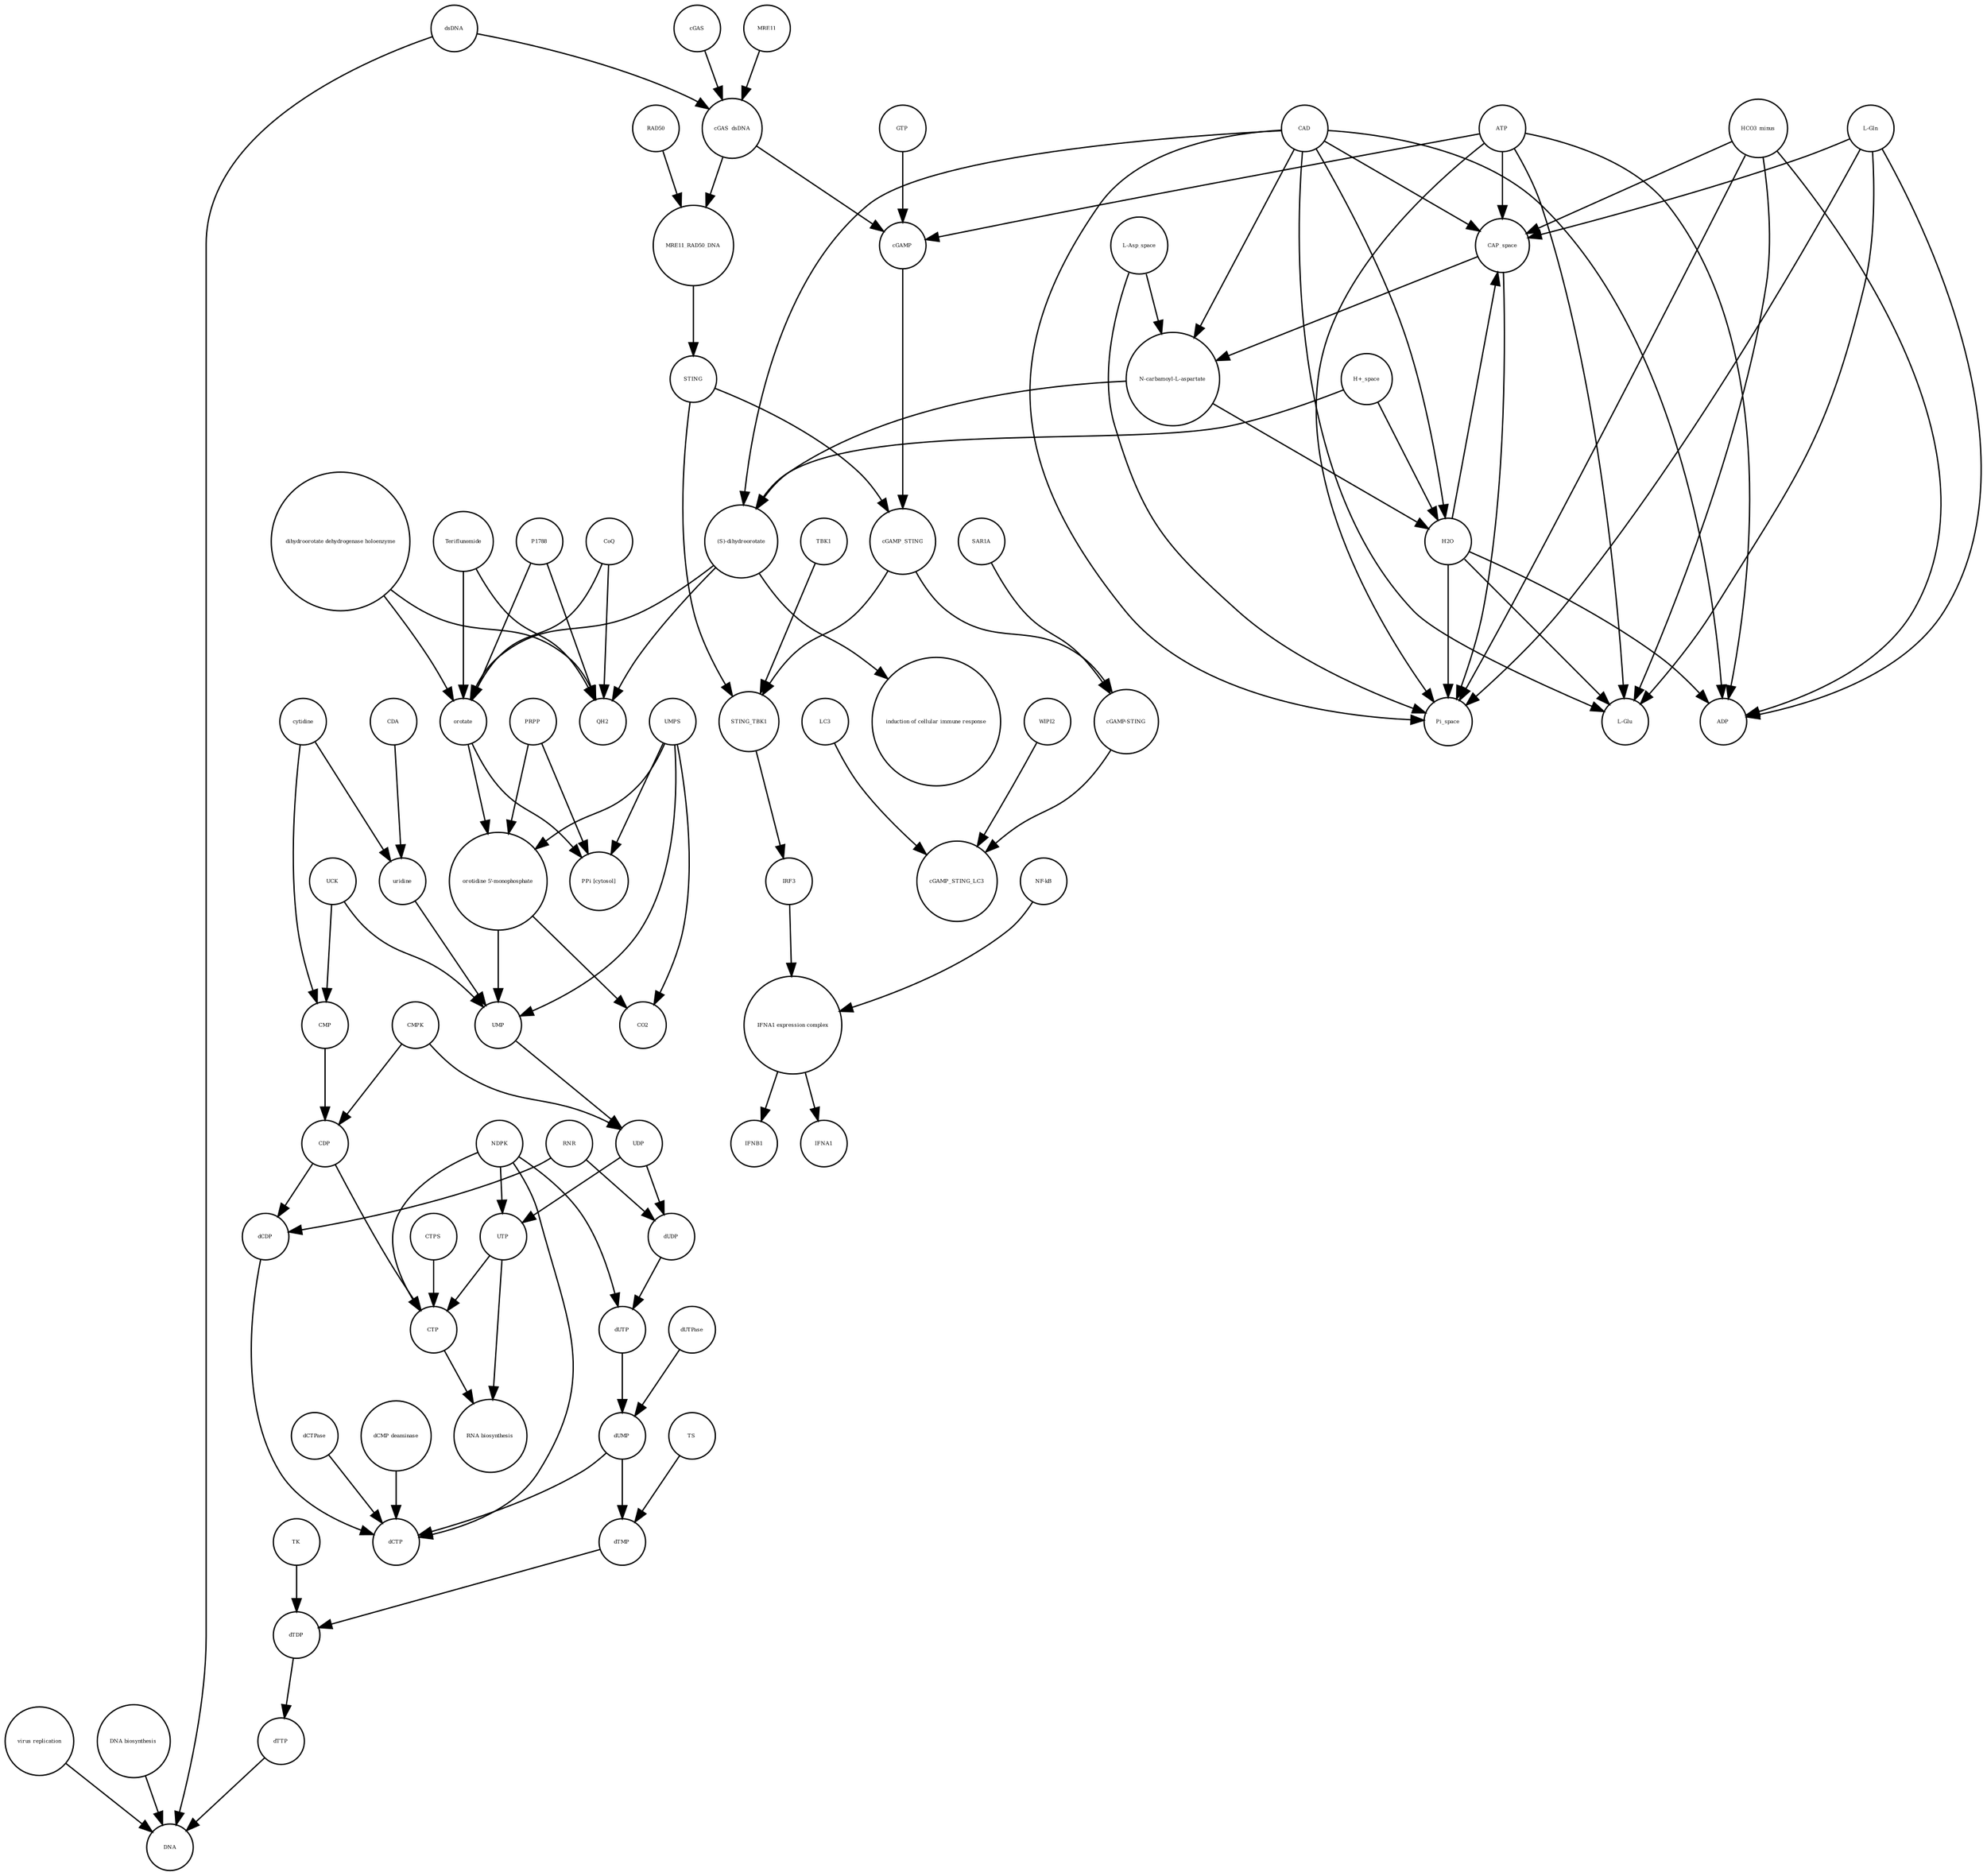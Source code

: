 strict digraph  {
UTP [annotation="", bipartite=0, cls="simple chemical", fontsize=4, label=UTP, shape=circle];
"RNA biosynthesis" [annotation="urn_miriam_obo.go_GO%3A0032774", bipartite=0, cls=phenotype, fontsize=4, label="RNA biosynthesis", shape=circle];
CTP [annotation="", bipartite=0, cls="simple chemical", fontsize=4, label=CTP, shape=circle];
"(S)-dihydroorotate" [annotation="", bipartite=0, cls="simple chemical", fontsize=4, label="(S)-dihydroorotate", shape=circle];
"induction of cellular immune response" [annotation="", bipartite=0, cls=phenotype, fontsize=4, label="induction of cellular immune response", shape=circle];
LC3 [annotation="", bipartite=0, cls=macromolecule, fontsize=4, label=LC3, shape=circle];
"virus replication" [annotation="", bipartite=0, cls=phenotype, fontsize=4, label="virus replication", shape=circle];
cytidine [annotation="", bipartite=0, cls="simple chemical", fontsize=4, label=cytidine, shape=circle];
CMPK [annotation="", bipartite=0, cls=macromolecule, fontsize=4, label=CMPK, shape=circle];
P1788 [annotation="", bipartite=0, cls="simple chemical", fontsize=4, label=P1788, shape=circle];
CDP [annotation="", bipartite=0, cls="simple chemical", fontsize=4, label=CDP, shape=circle];
PRPP [annotation="", bipartite=0, cls="simple chemical", fontsize=4, label=PRPP, shape=circle];
TBK1 [annotation="", bipartite=0, cls=macromolecule, fontsize=4, label=TBK1, shape=circle];
NDPK [annotation="", bipartite=0, cls=macromolecule, fontsize=4, label=NDPK, shape=circle];
TS [annotation="", bipartite=0, cls=macromolecule, fontsize=4, label=TS, shape=circle];
"cGAMP-STING" [annotation="", bipartite=0, cls=complex, fontsize=4, label="cGAMP-STING", shape=circle];
HCO3_minus [annotation="", bipartite=0, cls="simple chemical", fontsize=4, label=HCO3_minus, shape=circle];
STING [annotation="", bipartite=0, cls="macromolecule multimer", fontsize=4, label=STING, shape=circle];
cGAMP_STING [annotation="", bipartite=0, cls=complex, fontsize=4, label=cGAMP_STING, shape=circle];
"DNA biosynthesis" [annotation="urn_miriam_obo.go_GO%3A0071897", bipartite=0, cls=phenotype, fontsize=4, label="DNA biosynthesis", shape=circle];
QH2 [annotation="", bipartite=0, cls="simple chemical", fontsize=4, label=QH2, shape=circle];
CDA [annotation="", bipartite=0, cls=macromolecule, fontsize=4, label=CDA, shape=circle];
cGAS_dsDNA [annotation="", bipartite=0, cls=complex, fontsize=4, label=cGAS_dsDNA, shape=circle];
"L-Gln" [annotation="", bipartite=0, cls="simple chemical", fontsize=4, label="L-Gln", shape=circle];
CAP_space [annotation="", bipartite=0, cls="simple chemical", fontsize=4, label=CAP_space, shape=circle];
dUTP [annotation="", bipartite=0, cls="simple chemical", fontsize=4, label=dUTP, shape=circle];
RAD50 [annotation="", bipartite=0, cls="macromolecule multimer", fontsize=4, label=RAD50, shape=circle];
IRF3 [annotation="", bipartite=0, cls="macromolecule multimer", fontsize=4, label=IRF3, shape=circle];
"N-carbamoyl-L-aspartate" [annotation="", bipartite=0, cls="simple chemical", fontsize=4, label="N-carbamoyl-L-aspartate", shape=circle];
IFNA1 [annotation="", bipartite=0, cls="nucleic acid feature", fontsize=4, label=IFNA1, shape=circle];
CTPS [annotation="", bipartite=0, cls=macromolecule, fontsize=4, label=CTPS, shape=circle];
CoQ [annotation="", bipartite=0, cls="simple chemical", fontsize=4, label=CoQ, shape=circle];
uridine [annotation="", bipartite=0, cls="simple chemical", fontsize=4, label=uridine, shape=circle];
"H+_space" [annotation="", bipartite=0, cls="simple chemical", fontsize=4, label="H+_space", shape=circle];
STING_TBK1 [annotation="", bipartite=0, cls=complex, fontsize=4, label=STING_TBK1, shape=circle];
WIPI2 [annotation="", bipartite=0, cls=macromolecule, fontsize=4, label=WIPI2, shape=circle];
dUMP [annotation="", bipartite=0, cls="simple chemical", fontsize=4, label=dUMP, shape=circle];
orotate [annotation="", bipartite=0, cls="simple chemical", fontsize=4, label=orotate, shape=circle];
dCTPase [annotation="", bipartite=0, cls=macromolecule, fontsize=4, label=dCTPase, shape=circle];
"dCMP deaminase" [annotation="", bipartite=0, cls=macromolecule, fontsize=4, label="dCMP deaminase", shape=circle];
"orotidine 5'-monophosphate" [annotation="", bipartite=0, cls="simple chemical", fontsize=4, label="orotidine 5'-monophosphate", shape=circle];
ADP [annotation="", bipartite=0, cls="simple chemical", fontsize=4, label=ADP, shape=circle];
RNR [annotation="", bipartite=0, cls=macromolecule, fontsize=4, label=RNR, shape=circle];
UMP [annotation="", bipartite=0, cls="simple chemical", fontsize=4, label=UMP, shape=circle];
IFNB1 [annotation="", bipartite=0, cls="nucleic acid feature", fontsize=4, label=IFNB1, shape=circle];
Pi_space [annotation="", bipartite=0, cls="simple chemical", fontsize=4, label=Pi_space, shape=circle];
GTP [annotation="", bipartite=0, cls="simple chemical", fontsize=4, label=GTP, shape=circle];
MRE11 [annotation="", bipartite=0, cls="macromolecule multimer", fontsize=4, label=MRE11, shape=circle];
cGAMP_STING_LC3 [annotation="", bipartite=0, cls=complex, fontsize=4, label=cGAMP_STING_LC3, shape=circle];
dUDP [annotation="", bipartite=0, cls="simple chemical", fontsize=4, label=dUDP, shape=circle];
cGAMP [annotation="", bipartite=0, cls="simple chemical", fontsize=4, label=cGAMP, shape=circle];
TK [annotation="", bipartite=0, cls=macromolecule, fontsize=4, label=TK, shape=circle];
CAD [annotation="", bipartite=0, cls=macromolecule, fontsize=4, label=CAD, shape=circle];
"L-Glu" [annotation="", bipartite=0, cls="simple chemical", fontsize=4, label="L-Glu", shape=circle];
dTMP [annotation="", bipartite=0, cls="simple chemical", fontsize=4, label=dTMP, shape=circle];
"IFNA1 expression complex" [annotation="", bipartite=0, cls=complex, fontsize=4, label="IFNA1 expression complex", shape=circle];
UMPS [annotation="", bipartite=0, cls="macromolecule multimer", fontsize=4, label=UMPS, shape=circle];
UCK [annotation="", bipartite=0, cls=macromolecule, fontsize=4, label=UCK, shape=circle];
"L-Asp_space" [annotation="", bipartite=0, cls="simple chemical", fontsize=4, label="L-Asp_space", shape=circle];
SAR1A [annotation="", bipartite=0, cls=macromolecule, fontsize=4, label=SAR1A, shape=circle];
dTTP [annotation="", bipartite=0, cls="simple chemical", fontsize=4, label=dTTP, shape=circle];
"dihydroorotate dehydrogenase holoenzyme" [annotation="", bipartite=0, cls="simple chemical", fontsize=4, label="dihydroorotate dehydrogenase holoenzyme", shape=circle];
dCTP [annotation="", bipartite=0, cls="simple chemical", fontsize=4, label=dCTP, shape=circle];
dUTPase [annotation="", bipartite=0, cls=macromolecule, fontsize=4, label=dUTPase, shape=circle];
CMP [annotation="", bipartite=0, cls="simple chemical", fontsize=4, label=CMP, shape=circle];
dsDNA [annotation="", bipartite=0, cls="simple chemical", fontsize=4, label=dsDNA, shape=circle];
CO2 [annotation="", bipartite=0, cls="simple chemical", fontsize=4, label=CO2, shape=circle];
cGAS [annotation="", bipartite=0, cls=macromolecule, fontsize=4, label=cGAS, shape=circle];
dCDP [annotation="", bipartite=0, cls="simple chemical", fontsize=4, label=dCDP, shape=circle];
"NF-kB" [annotation="", bipartite=0, cls=complex, fontsize=4, label="NF-kB", shape=circle];
"PPi [cytosol]" [annotation="", bipartite=0, cls="simple chemical", fontsize=4, label="PPi [cytosol]", shape=circle];
DNA [annotation="", bipartite=0, cls="nucleic acid feature", fontsize=4, label=DNA, shape=circle];
MRE11_RAD50_DNA [annotation="", bipartite=0, cls=complex, fontsize=4, label=MRE11_RAD50_DNA, shape=circle];
Teriflunomide [annotation="", bipartite=0, cls="simple chemical", fontsize=4, label=Teriflunomide, shape=circle];
ATP [annotation="", bipartite=0, cls="simple chemical", fontsize=4, label=ATP, shape=circle];
H2O [annotation="", bipartite=0, cls="simple chemical", fontsize=4, label=H2O, shape=circle];
UDP [annotation="", bipartite=0, cls="simple chemical", fontsize=4, label=UDP, shape=circle];
dTDP [annotation="", bipartite=0, cls="simple chemical", fontsize=4, label=dTDP, shape=circle];
UTP -> "RNA biosynthesis"  [annotation="", interaction_type="necessary stimulation"];
UTP -> CTP  [annotation="", interaction_type=production];
CTP -> "RNA biosynthesis"  [annotation="", interaction_type="necessary stimulation"];
"(S)-dihydroorotate" -> "induction of cellular immune response"  [annotation="", interaction_type="necessary stimulation"];
"(S)-dihydroorotate" -> QH2  [annotation="", interaction_type=production];
"(S)-dihydroorotate" -> orotate  [annotation="", interaction_type=production];
LC3 -> cGAMP_STING_LC3  [annotation="", interaction_type=production];
"virus replication" -> DNA  [annotation="", interaction_type=inhibition];
cytidine -> CMP  [annotation="", interaction_type=production];
cytidine -> uridine  [annotation="", interaction_type=production];
CMPK -> UDP  [annotation="", interaction_type=catalysis];
CMPK -> CDP  [annotation="", interaction_type=catalysis];
P1788 -> QH2  [annotation=urn_miriam_reactome_REACT_1698, interaction_type=inhibition];
P1788 -> orotate  [annotation=urn_miriam_reactome_REACT_1698, interaction_type=inhibition];
CDP -> CTP  [annotation="", interaction_type=production];
CDP -> dCDP  [annotation="", interaction_type=production];
PRPP -> "PPi [cytosol]"  [annotation="", interaction_type=production];
PRPP -> "orotidine 5'-monophosphate"  [annotation="", interaction_type=production];
TBK1 -> STING_TBK1  [annotation="", interaction_type=production];
NDPK -> UTP  [annotation="", interaction_type=catalysis];
NDPK -> dUTP  [annotation="", interaction_type=catalysis];
NDPK -> dCTP  [annotation="", interaction_type=catalysis];
NDPK -> CTP  [annotation="", interaction_type=catalysis];
TS -> dTMP  [annotation="", interaction_type=catalysis];
"cGAMP-STING" -> cGAMP_STING_LC3  [annotation="", interaction_type=production];
HCO3_minus -> "L-Glu"  [annotation="", interaction_type=production];
HCO3_minus -> CAP_space  [annotation="", interaction_type=production];
HCO3_minus -> Pi_space  [annotation="", interaction_type=production];
HCO3_minus -> ADP  [annotation="", interaction_type=production];
STING -> STING_TBK1  [annotation="", interaction_type=production];
STING -> cGAMP_STING  [annotation="", interaction_type=production];
cGAMP_STING -> "cGAMP-STING"  [annotation="", interaction_type=production];
cGAMP_STING -> STING_TBK1  [annotation="", interaction_type=production];
"DNA biosynthesis" -> DNA  [annotation="", interaction_type=catalysis];
CDA -> uridine  [annotation="", interaction_type=catalysis];
cGAS_dsDNA -> cGAMP  [annotation="", interaction_type=catalysis];
cGAS_dsDNA -> MRE11_RAD50_DNA  [annotation="", interaction_type=production];
"L-Gln" -> "L-Glu"  [annotation="", interaction_type=production];
"L-Gln" -> CAP_space  [annotation="", interaction_type=production];
"L-Gln" -> Pi_space  [annotation="", interaction_type=production];
"L-Gln" -> ADP  [annotation="", interaction_type=production];
CAP_space -> Pi_space  [annotation="", interaction_type=production];
CAP_space -> "N-carbamoyl-L-aspartate"  [annotation="", interaction_type=production];
dUTP -> dUMP  [annotation="", interaction_type=production];
RAD50 -> MRE11_RAD50_DNA  [annotation="", interaction_type=production];
IRF3 -> "IFNA1 expression complex"  [annotation="", interaction_type=production];
"N-carbamoyl-L-aspartate" -> H2O  [annotation="", interaction_type=production];
"N-carbamoyl-L-aspartate" -> "(S)-dihydroorotate"  [annotation="", interaction_type=production];
CTPS -> CTP  [annotation="", interaction_type=catalysis];
CoQ -> QH2  [annotation="", interaction_type=production];
CoQ -> orotate  [annotation="", interaction_type=production];
uridine -> UMP  [annotation="", interaction_type=production];
"H+_space" -> H2O  [annotation="", interaction_type=production];
"H+_space" -> "(S)-dihydroorotate"  [annotation="", interaction_type=production];
STING_TBK1 -> IRF3  [annotation="", interaction_type=catalysis];
WIPI2 -> cGAMP_STING_LC3  [annotation="", interaction_type=catalysis];
dUMP -> dCTP  [annotation="", interaction_type=production];
dUMP -> dTMP  [annotation="", interaction_type=production];
orotate -> "PPi [cytosol]"  [annotation="", interaction_type=production];
orotate -> "orotidine 5'-monophosphate"  [annotation="", interaction_type=production];
dCTPase -> dCTP  [annotation="", interaction_type=catalysis];
"dCMP deaminase" -> dCTP  [annotation="", interaction_type=catalysis];
"orotidine 5'-monophosphate" -> UMP  [annotation="", interaction_type=production];
"orotidine 5'-monophosphate" -> CO2  [annotation="", interaction_type=production];
RNR -> dUDP  [annotation="", interaction_type=catalysis];
RNR -> dCDP  [annotation="", interaction_type=catalysis];
UMP -> UDP  [annotation="", interaction_type=production];
GTP -> cGAMP  [annotation="", interaction_type=production];
MRE11 -> cGAS_dsDNA  [annotation="", interaction_type=production];
dUDP -> dUTP  [annotation="", interaction_type=production];
cGAMP -> cGAMP_STING  [annotation="", interaction_type=production];
TK -> dTDP  [annotation="", interaction_type=catalysis];
CAD -> "L-Glu"  [annotation=urn_miriam_reactome_REACT_1698, interaction_type=catalysis];
CAD -> ADP  [annotation=urn_miriam_reactome_REACT_1698, interaction_type=catalysis];
CAD -> CAP_space  [annotation=urn_miriam_reactome_REACT_1698, interaction_type=catalysis];
CAD -> Pi_space  [annotation=urn_miriam_reactome_REACT_1698, interaction_type=catalysis];
CAD -> "(S)-dihydroorotate"  [annotation=urn_miriam_reactome_REACT_1698, interaction_type=catalysis];
CAD -> H2O  [annotation=urn_miriam_reactome_REACT_1698, interaction_type=catalysis];
CAD -> "N-carbamoyl-L-aspartate"  [annotation=urn_miriam_reactome_REACT_1698, interaction_type=catalysis];
dTMP -> dTDP  [annotation="", interaction_type=production];
"IFNA1 expression complex" -> IFNB1  [annotation="", interaction_type=stimulation];
"IFNA1 expression complex" -> IFNA1  [annotation="", interaction_type=stimulation];
UMPS -> UMP  [annotation=urn_miriam_reactome_REACT_1698, interaction_type=catalysis];
UMPS -> CO2  [annotation=urn_miriam_reactome_REACT_1698, interaction_type=catalysis];
UMPS -> "PPi [cytosol]"  [annotation=urn_miriam_reactome_REACT_1698, interaction_type=catalysis];
UMPS -> "orotidine 5'-monophosphate"  [annotation=urn_miriam_reactome_REACT_1698, interaction_type=catalysis];
UCK -> CMP  [annotation="", interaction_type=catalysis];
UCK -> UMP  [annotation="", interaction_type=catalysis];
"L-Asp_space" -> Pi_space  [annotation="", interaction_type=production];
"L-Asp_space" -> "N-carbamoyl-L-aspartate"  [annotation="", interaction_type=production];
SAR1A -> "cGAMP-STING"  [annotation="", interaction_type=catalysis];
dTTP -> DNA  [annotation="", interaction_type=production];
"dihydroorotate dehydrogenase holoenzyme" -> QH2  [annotation=urn_miriam_reactome_REACT_1698, interaction_type=catalysis];
"dihydroorotate dehydrogenase holoenzyme" -> orotate  [annotation=urn_miriam_reactome_REACT_1698, interaction_type=catalysis];
dUTPase -> dUMP  [annotation="", interaction_type=catalysis];
CMP -> CDP  [annotation="", interaction_type=production];
dsDNA -> cGAS_dsDNA  [annotation="", interaction_type=production];
dsDNA -> DNA  [annotation="", interaction_type=production];
cGAS -> cGAS_dsDNA  [annotation="", interaction_type=production];
dCDP -> dCTP  [annotation="", interaction_type=production];
"NF-kB" -> "IFNA1 expression complex"  [annotation="", interaction_type=production];
MRE11_RAD50_DNA -> STING  [annotation="", interaction_type=catalysis];
Teriflunomide -> QH2  [annotation=urn_miriam_reactome_REACT_1698, interaction_type=inhibition];
Teriflunomide -> orotate  [annotation=urn_miriam_reactome_REACT_1698, interaction_type=inhibition];
ATP -> cGAMP  [annotation="", interaction_type=production];
ATP -> "L-Glu"  [annotation="", interaction_type=production];
ATP -> ADP  [annotation="", interaction_type=production];
ATP -> CAP_space  [annotation="", interaction_type=production];
ATP -> Pi_space  [annotation="", interaction_type=production];
H2O -> "L-Glu"  [annotation="", interaction_type=production];
H2O -> CAP_space  [annotation="", interaction_type=production];
H2O -> Pi_space  [annotation="", interaction_type=production];
H2O -> ADP  [annotation="", interaction_type=production];
UDP -> dUDP  [annotation="", interaction_type=production];
UDP -> UTP  [annotation="", interaction_type=production];
dTDP -> dTTP  [annotation="", interaction_type=production];
}
